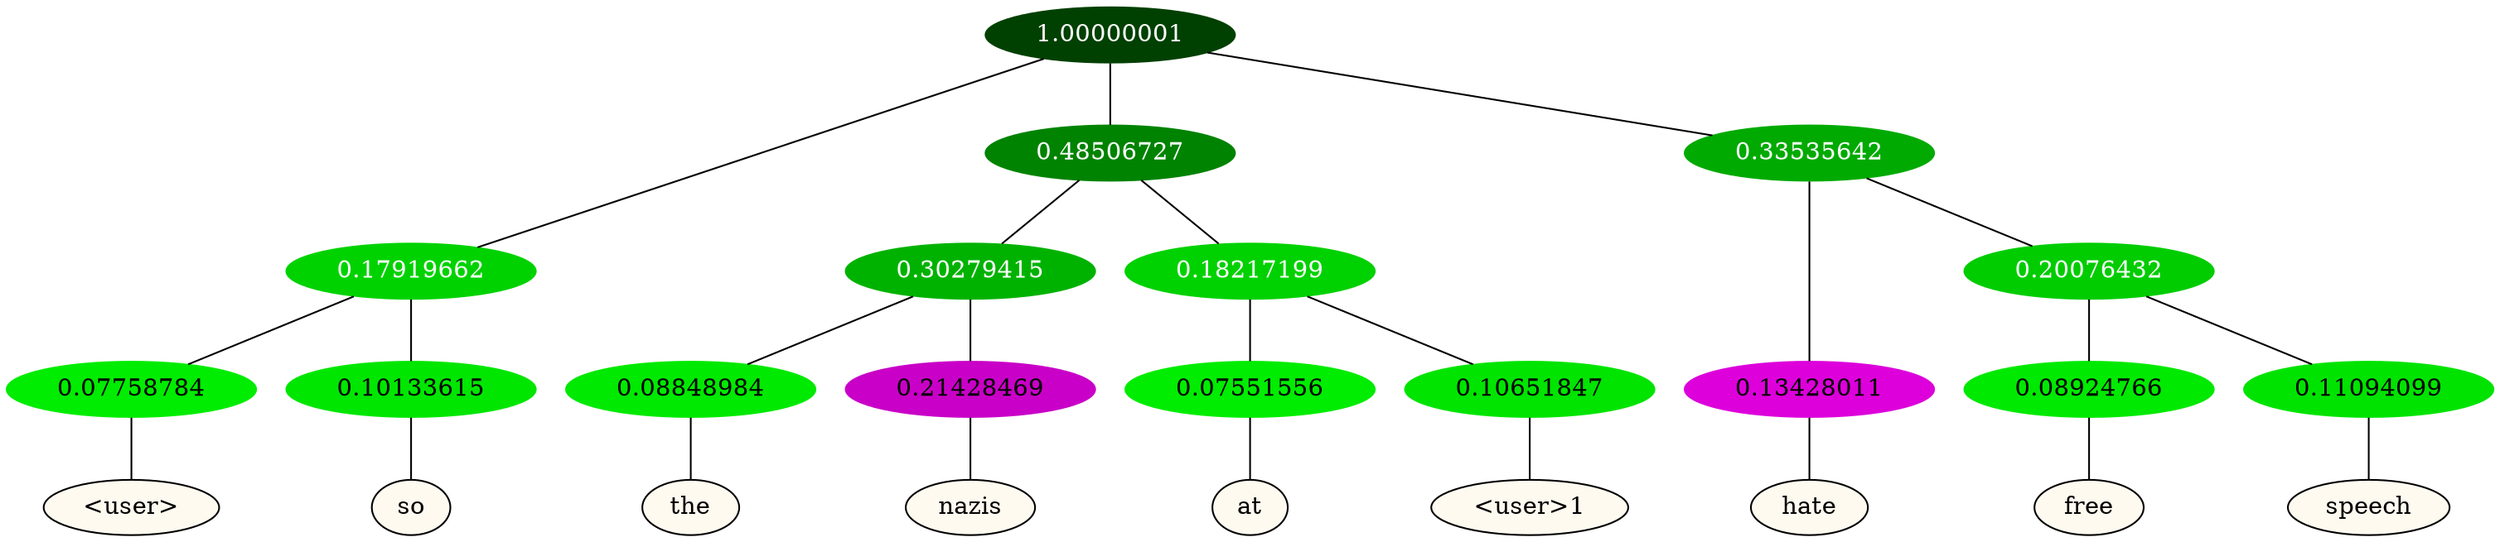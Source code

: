 graph {
	node [format=png height=0.15 nodesep=0.001 ordering=out overlap=prism overlap_scaling=0.01 ranksep=0.001 ratio=0.2 style=filled width=0.15]
	{
		rank=same
		a_w_4 [label="\<user\>" color=black fillcolor=floralwhite style="filled,solid"]
		a_w_5 [label=so color=black fillcolor=floralwhite style="filled,solid"]
		a_w_10 [label=the color=black fillcolor=floralwhite style="filled,solid"]
		a_w_11 [label=nazis color=black fillcolor=floralwhite style="filled,solid"]
		a_w_12 [label=at color=black fillcolor=floralwhite style="filled,solid"]
		a_w_13 [label="\<user\>1" color=black fillcolor=floralwhite style="filled,solid"]
		a_w_8 [label=hate color=black fillcolor=floralwhite style="filled,solid"]
		a_w_14 [label=free color=black fillcolor=floralwhite style="filled,solid"]
		a_w_15 [label=speech color=black fillcolor=floralwhite style="filled,solid"]
	}
	a_n_4 -- a_w_4
	a_n_5 -- a_w_5
	a_n_10 -- a_w_10
	a_n_11 -- a_w_11
	a_n_12 -- a_w_12
	a_n_13 -- a_w_13
	a_n_8 -- a_w_8
	a_n_14 -- a_w_14
	a_n_15 -- a_w_15
	{
		rank=same
		a_n_4 [label=0.07758784 color="0.334 1.000 0.922" fontcolor=black]
		a_n_5 [label=0.10133615 color="0.334 1.000 0.899" fontcolor=black]
		a_n_10 [label=0.08848984 color="0.334 1.000 0.912" fontcolor=black]
		a_n_11 [label=0.21428469 color="0.835 1.000 0.786" fontcolor=black]
		a_n_12 [label=0.07551556 color="0.334 1.000 0.924" fontcolor=black]
		a_n_13 [label=0.10651847 color="0.334 1.000 0.893" fontcolor=black]
		a_n_8 [label=0.13428011 color="0.835 1.000 0.866" fontcolor=black]
		a_n_14 [label=0.08924766 color="0.334 1.000 0.911" fontcolor=black]
		a_n_15 [label=0.11094099 color="0.334 1.000 0.889" fontcolor=black]
	}
	a_n_0 [label=1.00000001 color="0.334 1.000 0.250" fontcolor=grey99]
	a_n_1 [label=0.17919662 color="0.334 1.000 0.821" fontcolor=grey99]
	a_n_0 -- a_n_1
	a_n_2 [label=0.48506727 color="0.334 1.000 0.515" fontcolor=grey99]
	a_n_0 -- a_n_2
	a_n_3 [label=0.33535642 color="0.334 1.000 0.665" fontcolor=grey99]
	a_n_0 -- a_n_3
	a_n_1 -- a_n_4
	a_n_1 -- a_n_5
	a_n_6 [label=0.30279415 color="0.334 1.000 0.697" fontcolor=grey99]
	a_n_2 -- a_n_6
	a_n_7 [label=0.18217199 color="0.334 1.000 0.818" fontcolor=grey99]
	a_n_2 -- a_n_7
	a_n_3 -- a_n_8
	a_n_9 [label=0.20076432 color="0.334 1.000 0.799" fontcolor=grey99]
	a_n_3 -- a_n_9
	a_n_6 -- a_n_10
	a_n_6 -- a_n_11
	a_n_7 -- a_n_12
	a_n_7 -- a_n_13
	a_n_9 -- a_n_14
	a_n_9 -- a_n_15
}
